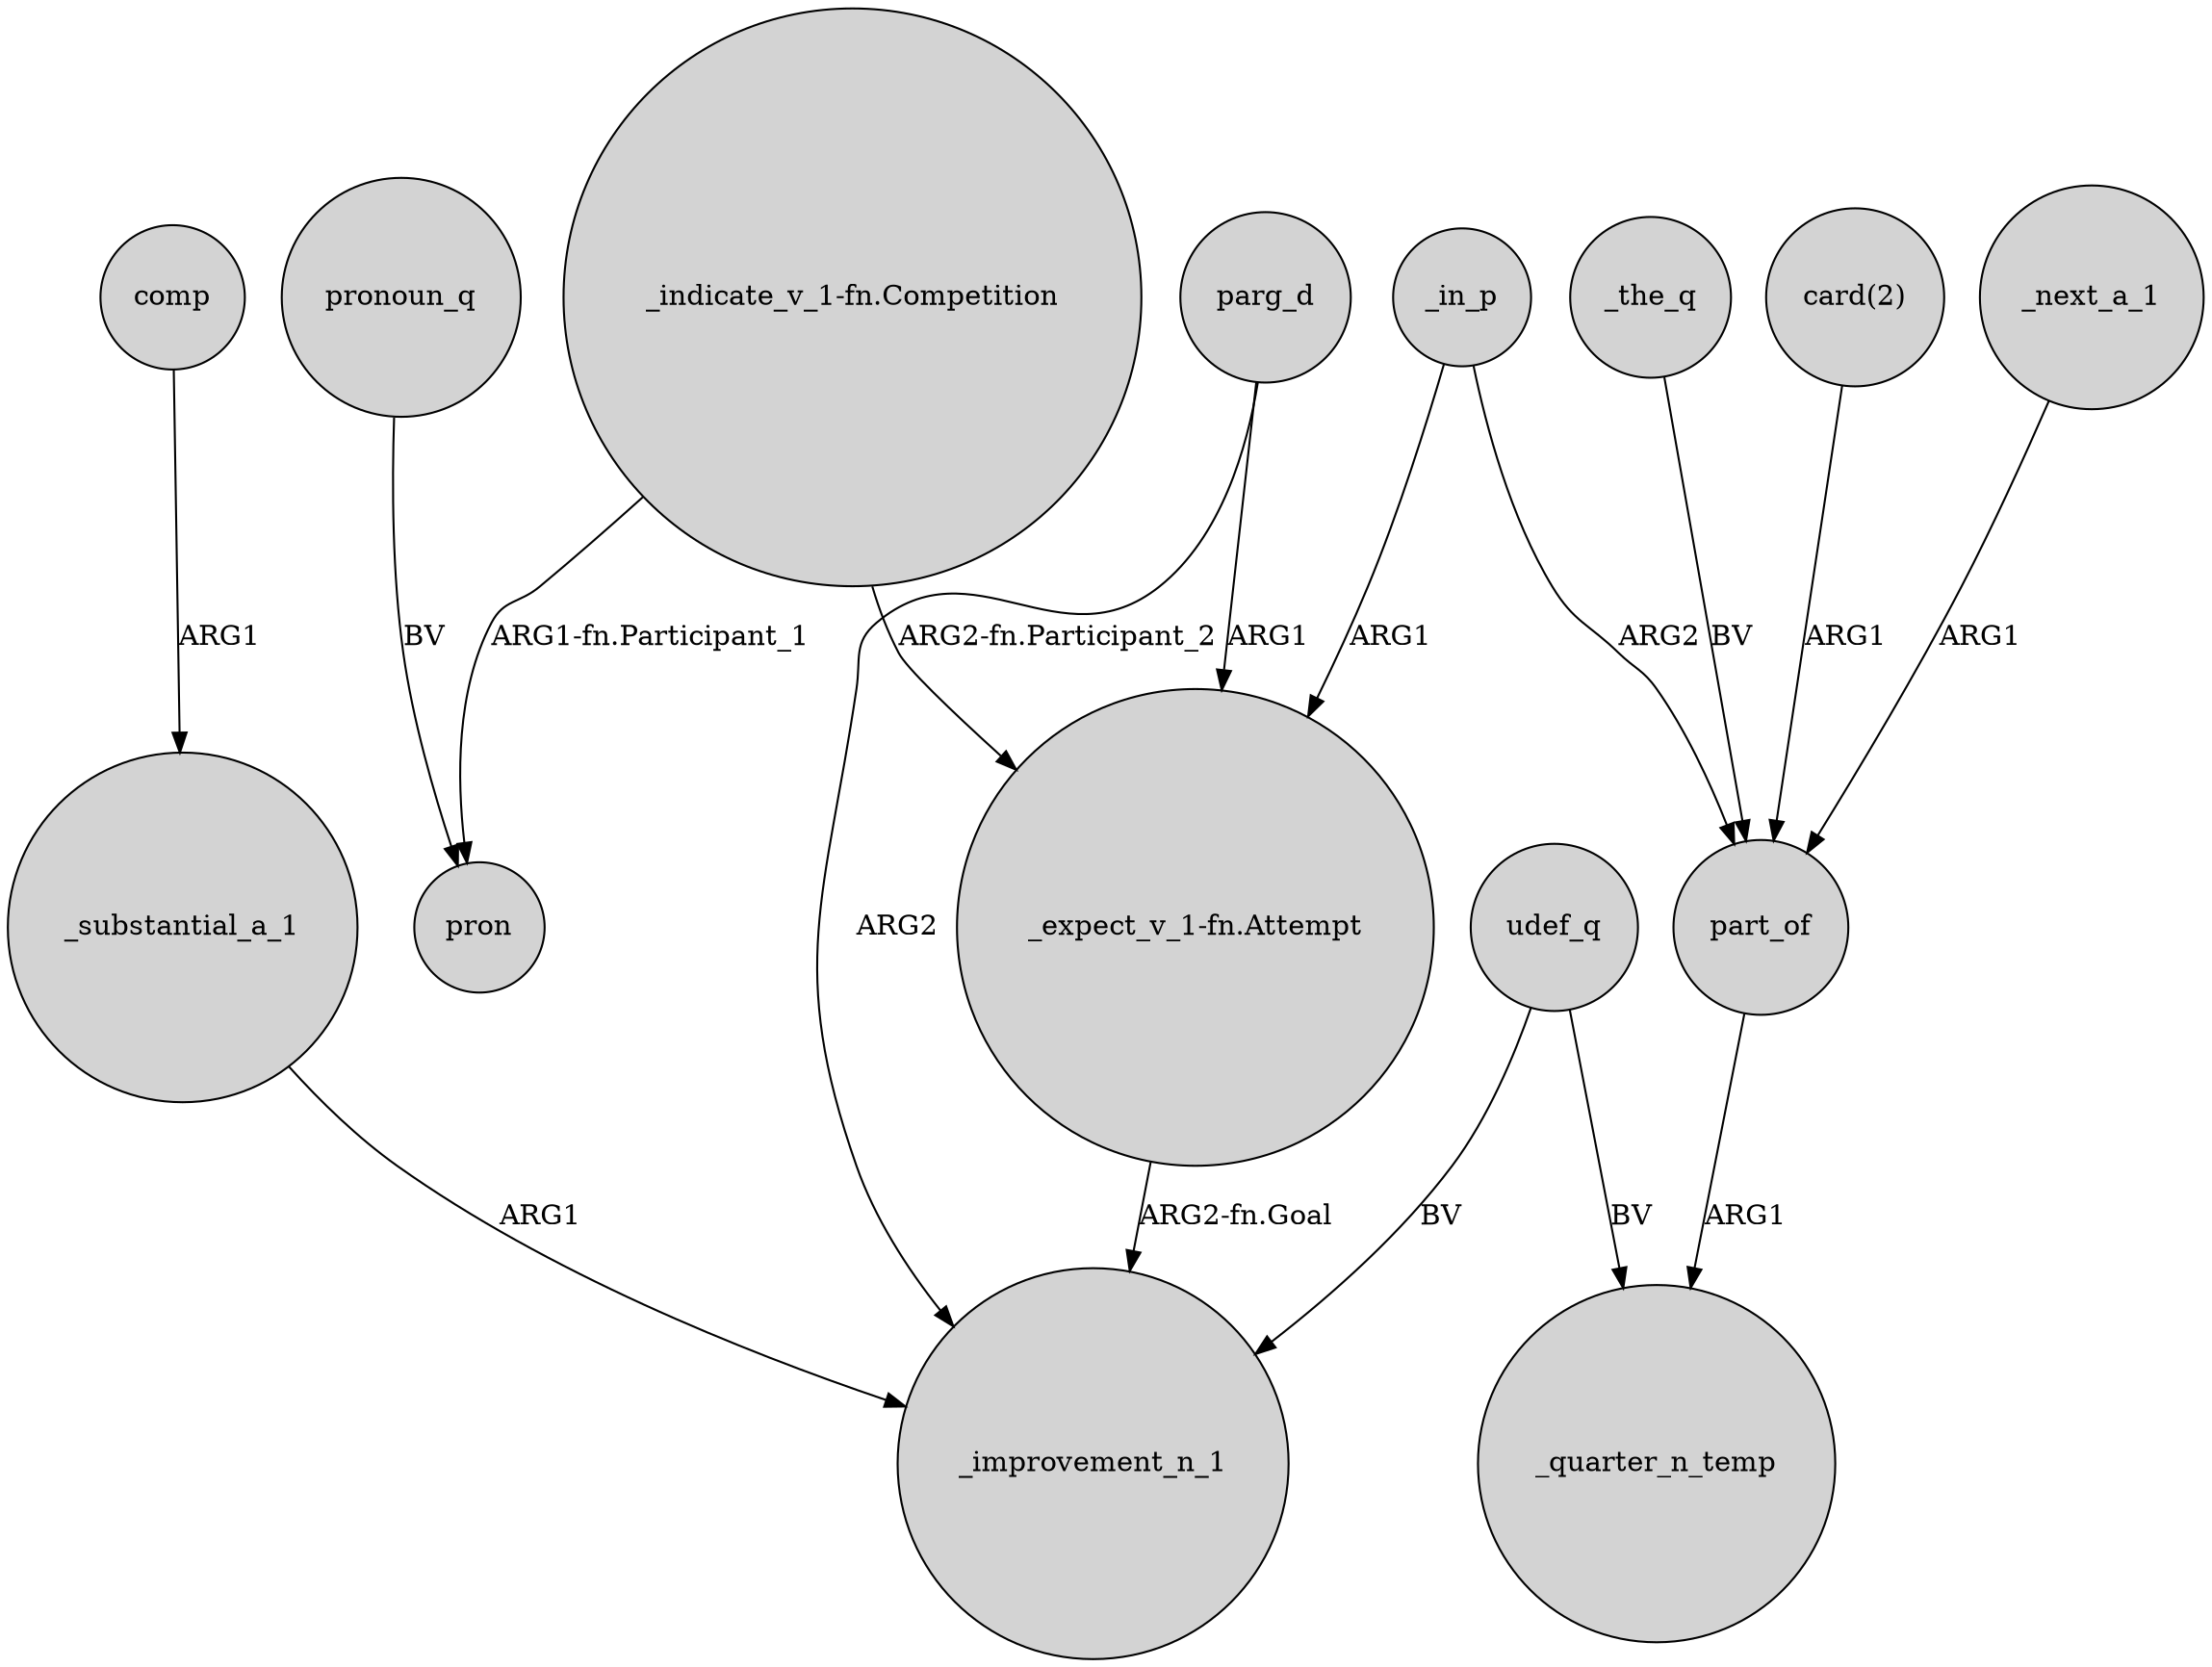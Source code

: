 digraph {
	node [shape=circle style=filled]
	"_indicate_v_1-fn.Competition" -> "_expect_v_1-fn.Attempt" [label="ARG2-fn.Participant_2"]
	"_expect_v_1-fn.Attempt" -> _improvement_n_1 [label="ARG2-fn.Goal"]
	_the_q -> part_of [label=BV]
	_in_p -> part_of [label=ARG2]
	"card(2)" -> part_of [label=ARG1]
	comp -> _substantial_a_1 [label=ARG1]
	parg_d -> _improvement_n_1 [label=ARG2]
	udef_q -> _improvement_n_1 [label=BV]
	_next_a_1 -> part_of [label=ARG1]
	_substantial_a_1 -> _improvement_n_1 [label=ARG1]
	pronoun_q -> pron [label=BV]
	_in_p -> "_expect_v_1-fn.Attempt" [label=ARG1]
	parg_d -> "_expect_v_1-fn.Attempt" [label=ARG1]
	part_of -> _quarter_n_temp [label=ARG1]
	udef_q -> _quarter_n_temp [label=BV]
	"_indicate_v_1-fn.Competition" -> pron [label="ARG1-fn.Participant_1"]
}
